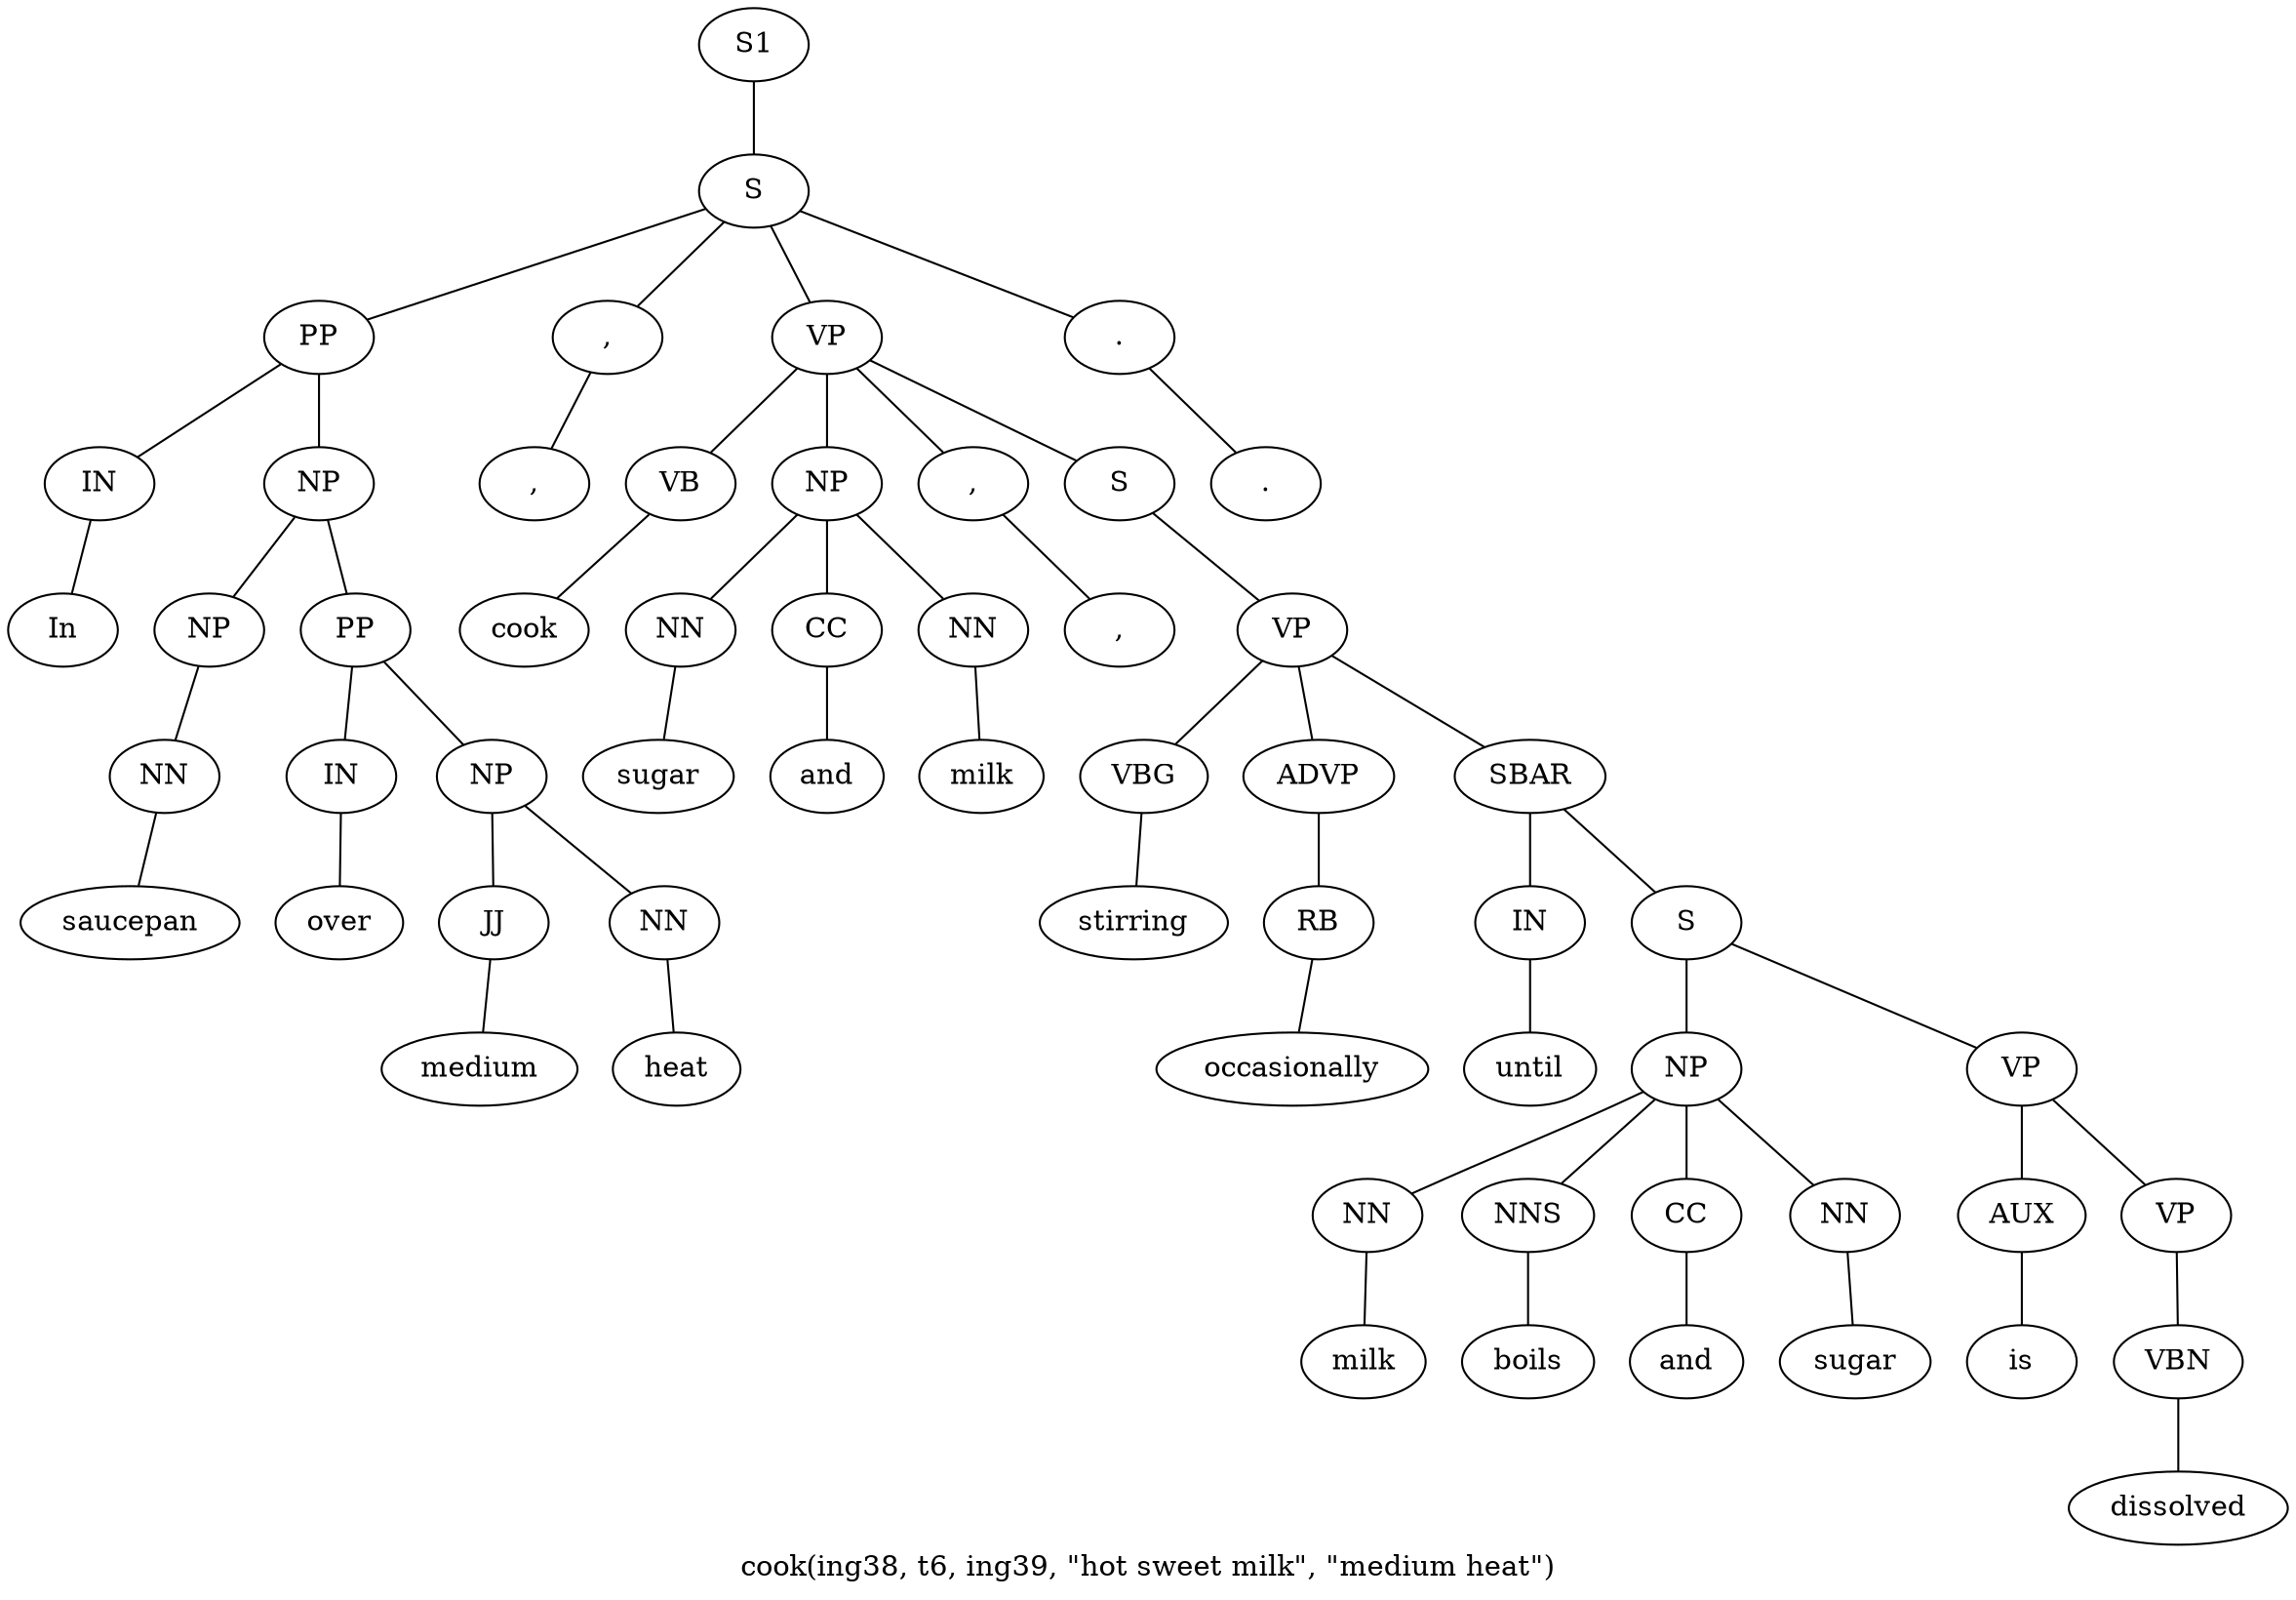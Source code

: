 graph SyntaxGraph {
	label = "cook(ing38, t6, ing39, \"hot sweet milk\", \"medium heat\")";
	Node0 [label="S1"];
	Node1 [label="S"];
	Node2 [label="PP"];
	Node3 [label="IN"];
	Node4 [label="In"];
	Node5 [label="NP"];
	Node6 [label="NP"];
	Node7 [label="NN"];
	Node8 [label="saucepan"];
	Node9 [label="PP"];
	Node10 [label="IN"];
	Node11 [label="over"];
	Node12 [label="NP"];
	Node13 [label="JJ"];
	Node14 [label="medium"];
	Node15 [label="NN"];
	Node16 [label="heat"];
	Node17 [label=","];
	Node18 [label=","];
	Node19 [label="VP"];
	Node20 [label="VB"];
	Node21 [label="cook"];
	Node22 [label="NP"];
	Node23 [label="NN"];
	Node24 [label="sugar"];
	Node25 [label="CC"];
	Node26 [label="and"];
	Node27 [label="NN"];
	Node28 [label="milk"];
	Node29 [label=","];
	Node30 [label=","];
	Node31 [label="S"];
	Node32 [label="VP"];
	Node33 [label="VBG"];
	Node34 [label="stirring"];
	Node35 [label="ADVP"];
	Node36 [label="RB"];
	Node37 [label="occasionally"];
	Node38 [label="SBAR"];
	Node39 [label="IN"];
	Node40 [label="until"];
	Node41 [label="S"];
	Node42 [label="NP"];
	Node43 [label="NN"];
	Node44 [label="milk"];
	Node45 [label="NNS"];
	Node46 [label="boils"];
	Node47 [label="CC"];
	Node48 [label="and"];
	Node49 [label="NN"];
	Node50 [label="sugar"];
	Node51 [label="VP"];
	Node52 [label="AUX"];
	Node53 [label="is"];
	Node54 [label="VP"];
	Node55 [label="VBN"];
	Node56 [label="dissolved"];
	Node57 [label="."];
	Node58 [label="."];

	Node0 -- Node1;
	Node1 -- Node2;
	Node1 -- Node17;
	Node1 -- Node19;
	Node1 -- Node57;
	Node2 -- Node3;
	Node2 -- Node5;
	Node3 -- Node4;
	Node5 -- Node6;
	Node5 -- Node9;
	Node6 -- Node7;
	Node7 -- Node8;
	Node9 -- Node10;
	Node9 -- Node12;
	Node10 -- Node11;
	Node12 -- Node13;
	Node12 -- Node15;
	Node13 -- Node14;
	Node15 -- Node16;
	Node17 -- Node18;
	Node19 -- Node20;
	Node19 -- Node22;
	Node19 -- Node29;
	Node19 -- Node31;
	Node20 -- Node21;
	Node22 -- Node23;
	Node22 -- Node25;
	Node22 -- Node27;
	Node23 -- Node24;
	Node25 -- Node26;
	Node27 -- Node28;
	Node29 -- Node30;
	Node31 -- Node32;
	Node32 -- Node33;
	Node32 -- Node35;
	Node32 -- Node38;
	Node33 -- Node34;
	Node35 -- Node36;
	Node36 -- Node37;
	Node38 -- Node39;
	Node38 -- Node41;
	Node39 -- Node40;
	Node41 -- Node42;
	Node41 -- Node51;
	Node42 -- Node43;
	Node42 -- Node45;
	Node42 -- Node47;
	Node42 -- Node49;
	Node43 -- Node44;
	Node45 -- Node46;
	Node47 -- Node48;
	Node49 -- Node50;
	Node51 -- Node52;
	Node51 -- Node54;
	Node52 -- Node53;
	Node54 -- Node55;
	Node55 -- Node56;
	Node57 -- Node58;
}